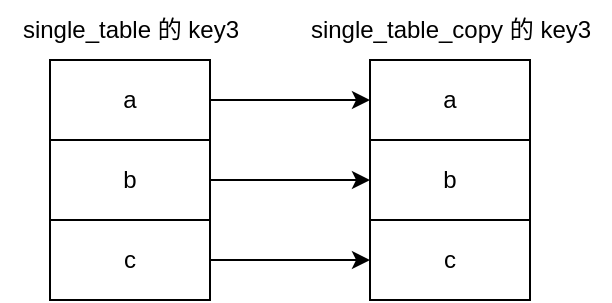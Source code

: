 <mxfile version="20.3.6" type="github">
  <diagram id="LDjekXkkmC-T5UO8Uxq7" name="Page-1">
    <mxGraphModel dx="1037" dy="547" grid="1" gridSize="10" guides="1" tooltips="1" connect="1" arrows="1" fold="1" page="1" pageScale="1" pageWidth="1000" pageHeight="1000" math="0" shadow="0">
      <root>
        <mxCell id="0" />
        <mxCell id="1" parent="0" />
        <mxCell id="o5piqOK8tfjYyDGTtrcf-10" style="edgeStyle=orthogonalEdgeStyle;rounded=0;orthogonalLoop=1;jettySize=auto;html=1;entryX=0;entryY=0.5;entryDx=0;entryDy=0;" edge="1" parent="1" source="o5piqOK8tfjYyDGTtrcf-1" target="o5piqOK8tfjYyDGTtrcf-6">
          <mxGeometry relative="1" as="geometry" />
        </mxCell>
        <mxCell id="o5piqOK8tfjYyDGTtrcf-1" value="a" style="rounded=0;whiteSpace=wrap;html=1;" vertex="1" parent="1">
          <mxGeometry x="120" y="160" width="80" height="40" as="geometry" />
        </mxCell>
        <mxCell id="o5piqOK8tfjYyDGTtrcf-11" style="edgeStyle=orthogonalEdgeStyle;rounded=0;orthogonalLoop=1;jettySize=auto;html=1;" edge="1" parent="1" source="o5piqOK8tfjYyDGTtrcf-2" target="o5piqOK8tfjYyDGTtrcf-7">
          <mxGeometry relative="1" as="geometry" />
        </mxCell>
        <mxCell id="o5piqOK8tfjYyDGTtrcf-2" value="b" style="rounded=0;whiteSpace=wrap;html=1;" vertex="1" parent="1">
          <mxGeometry x="120" y="200" width="80" height="40" as="geometry" />
        </mxCell>
        <mxCell id="o5piqOK8tfjYyDGTtrcf-12" style="edgeStyle=orthogonalEdgeStyle;rounded=0;orthogonalLoop=1;jettySize=auto;html=1;" edge="1" parent="1" source="o5piqOK8tfjYyDGTtrcf-3" target="o5piqOK8tfjYyDGTtrcf-8">
          <mxGeometry relative="1" as="geometry" />
        </mxCell>
        <mxCell id="o5piqOK8tfjYyDGTtrcf-3" value="c" style="rounded=0;whiteSpace=wrap;html=1;" vertex="1" parent="1">
          <mxGeometry x="120" y="240" width="80" height="40" as="geometry" />
        </mxCell>
        <mxCell id="o5piqOK8tfjYyDGTtrcf-5" value="single_table 的 key3" style="text;html=1;align=center;verticalAlign=middle;resizable=0;points=[];autosize=1;strokeColor=none;fillColor=none;" vertex="1" parent="1">
          <mxGeometry x="95" y="130" width="130" height="30" as="geometry" />
        </mxCell>
        <mxCell id="o5piqOK8tfjYyDGTtrcf-6" value="a" style="rounded=0;whiteSpace=wrap;html=1;" vertex="1" parent="1">
          <mxGeometry x="280" y="160" width="80" height="40" as="geometry" />
        </mxCell>
        <mxCell id="o5piqOK8tfjYyDGTtrcf-7" value="b" style="rounded=0;whiteSpace=wrap;html=1;" vertex="1" parent="1">
          <mxGeometry x="280" y="200" width="80" height="40" as="geometry" />
        </mxCell>
        <mxCell id="o5piqOK8tfjYyDGTtrcf-8" value="c" style="rounded=0;whiteSpace=wrap;html=1;" vertex="1" parent="1">
          <mxGeometry x="280" y="240" width="80" height="40" as="geometry" />
        </mxCell>
        <mxCell id="o5piqOK8tfjYyDGTtrcf-9" value="single_table_copy 的 key3" style="text;html=1;align=center;verticalAlign=middle;resizable=0;points=[];autosize=1;strokeColor=none;fillColor=none;" vertex="1" parent="1">
          <mxGeometry x="240" y="130" width="160" height="30" as="geometry" />
        </mxCell>
      </root>
    </mxGraphModel>
  </diagram>
</mxfile>
